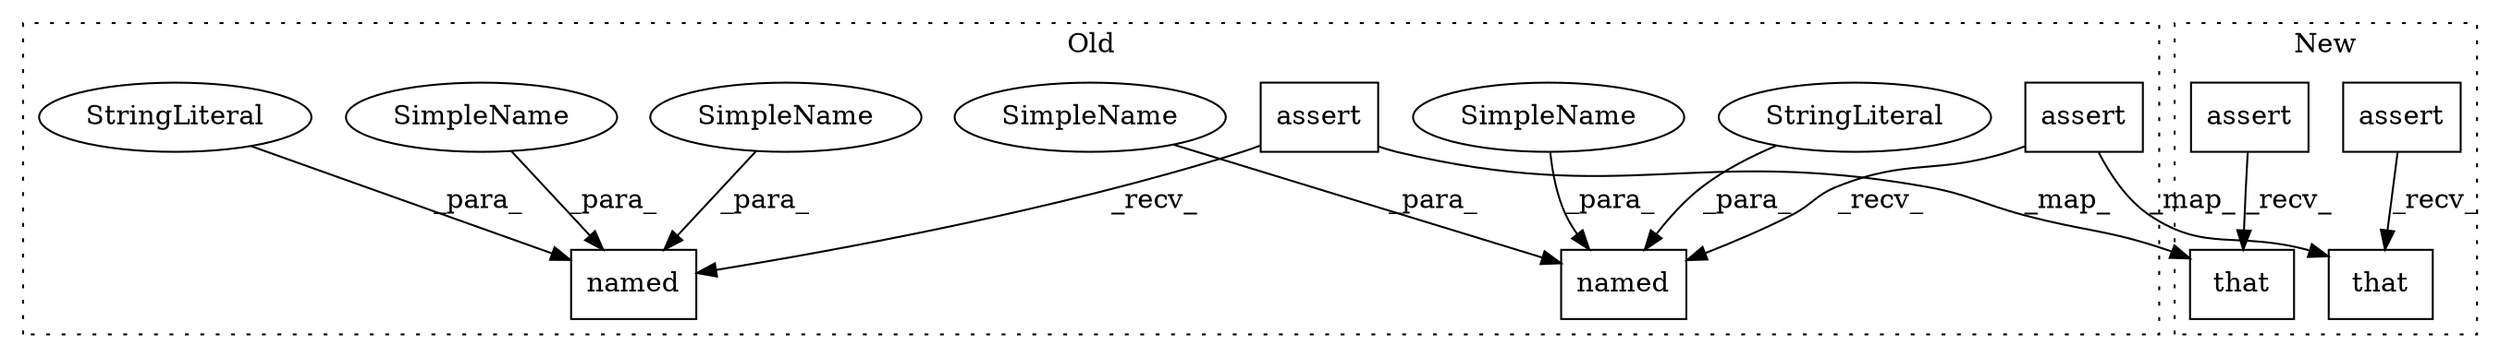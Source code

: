 digraph G {
subgraph cluster0 {
1 [label="assert" a="32" s="3237,3297" l="11,1" shape="box"];
4 [label="named" a="32" s="3308,3360" l="6,1" shape="box"];
5 [label="StringLiteral" a="45" s="3314" l="23" shape="ellipse"];
6 [label="named" a="32" s="3162,3212" l="6,1" shape="box"];
7 [label="StringLiteral" a="45" s="3168" l="21" shape="ellipse"];
8 [label="assert" a="32" s="3093,3151" l="11,1" shape="box"];
11 [label="SimpleName" a="42" s="3339" l="10" shape="ellipse"];
12 [label="SimpleName" a="42" s="3202" l="10" shape="ellipse"];
13 [label="SimpleName" a="42" s="3191" l="9" shape="ellipse"];
14 [label="SimpleName" a="42" s="3351" l="9" shape="ellipse"];
label = "Old";
style="dotted";
}
subgraph cluster1 {
2 [label="that" a="32" s="3381,3435" l="5,1" shape="box"];
3 [label="assert" a="32" s="3306,3370" l="18,1" shape="box"];
9 [label="that" a="32" s="3229,3281" l="5,1" shape="box"];
10 [label="assert" a="32" s="3156,3218" l="18,1" shape="box"];
label = "New";
style="dotted";
}
1 -> 2 [label="_map_"];
1 -> 4 [label="_recv_"];
3 -> 2 [label="_recv_"];
5 -> 4 [label="_para_"];
7 -> 6 [label="_para_"];
8 -> 9 [label="_map_"];
8 -> 6 [label="_recv_"];
10 -> 9 [label="_recv_"];
11 -> 4 [label="_para_"];
12 -> 6 [label="_para_"];
13 -> 6 [label="_para_"];
14 -> 4 [label="_para_"];
}